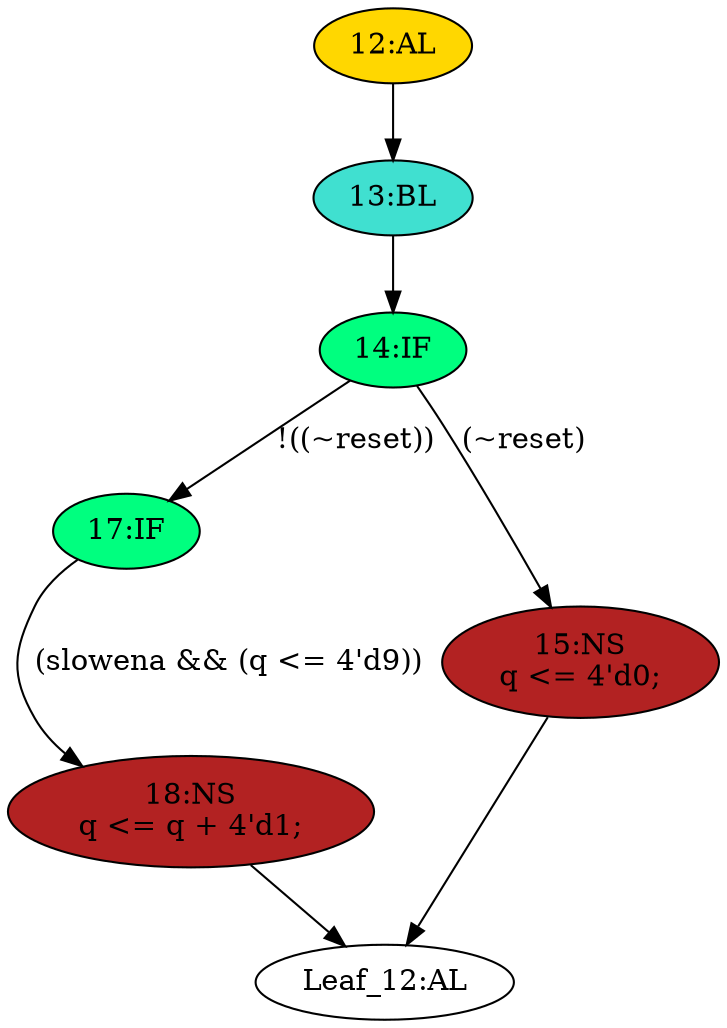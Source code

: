 strict digraph "" {
	node [label="\N"];
	"17:IF"	[ast="<pyverilog.vparser.ast.IfStatement object at 0x7f6469b8c290>",
		fillcolor=springgreen,
		label="17:IF",
		statements="[]",
		style=filled,
		typ=IfStatement];
	"18:NS"	[ast="<pyverilog.vparser.ast.NonblockingSubstitution object at 0x7f6469b8c410>",
		fillcolor=firebrick,
		label="18:NS
q <= q + 4'd1;",
		statements="[<pyverilog.vparser.ast.NonblockingSubstitution object at 0x7f6469b8c410>]",
		style=filled,
		typ=NonblockingSubstitution];
	"17:IF" -> "18:NS"	[cond="['slowena', 'q']",
		label="(slowena && (q <= 4'd9))",
		lineno=17];
	"Leaf_12:AL"	[def_var="['q']",
		label="Leaf_12:AL"];
	"18:NS" -> "Leaf_12:AL"	[cond="[]",
		lineno=None];
	"13:BL"	[ast="<pyverilog.vparser.ast.Block object at 0x7f6469b8c790>",
		fillcolor=turquoise,
		label="13:BL",
		statements="[]",
		style=filled,
		typ=Block];
	"14:IF"	[ast="<pyverilog.vparser.ast.IfStatement object at 0x7f6469b8c7d0>",
		fillcolor=springgreen,
		label="14:IF",
		statements="[]",
		style=filled,
		typ=IfStatement];
	"13:BL" -> "14:IF"	[cond="[]",
		lineno=None];
	"14:IF" -> "17:IF"	[cond="['reset']",
		label="!((~reset))",
		lineno=14];
	"15:NS"	[ast="<pyverilog.vparser.ast.NonblockingSubstitution object at 0x7f6469b8c810>",
		fillcolor=firebrick,
		label="15:NS
q <= 4'd0;",
		statements="[<pyverilog.vparser.ast.NonblockingSubstitution object at 0x7f6469b8c810>]",
		style=filled,
		typ=NonblockingSubstitution];
	"14:IF" -> "15:NS"	[cond="['reset']",
		label="(~reset)",
		lineno=14];
	"15:NS" -> "Leaf_12:AL"	[cond="[]",
		lineno=None];
	"12:AL"	[ast="<pyverilog.vparser.ast.Always object at 0x7f6469b8c9d0>",
		clk_sens=True,
		fillcolor=gold,
		label="12:AL",
		sens="['clk']",
		statements="[]",
		style=filled,
		typ=Always,
		use_var="['reset', 'q', 'slowena']"];
	"12:AL" -> "13:BL"	[cond="[]",
		lineno=None];
}

